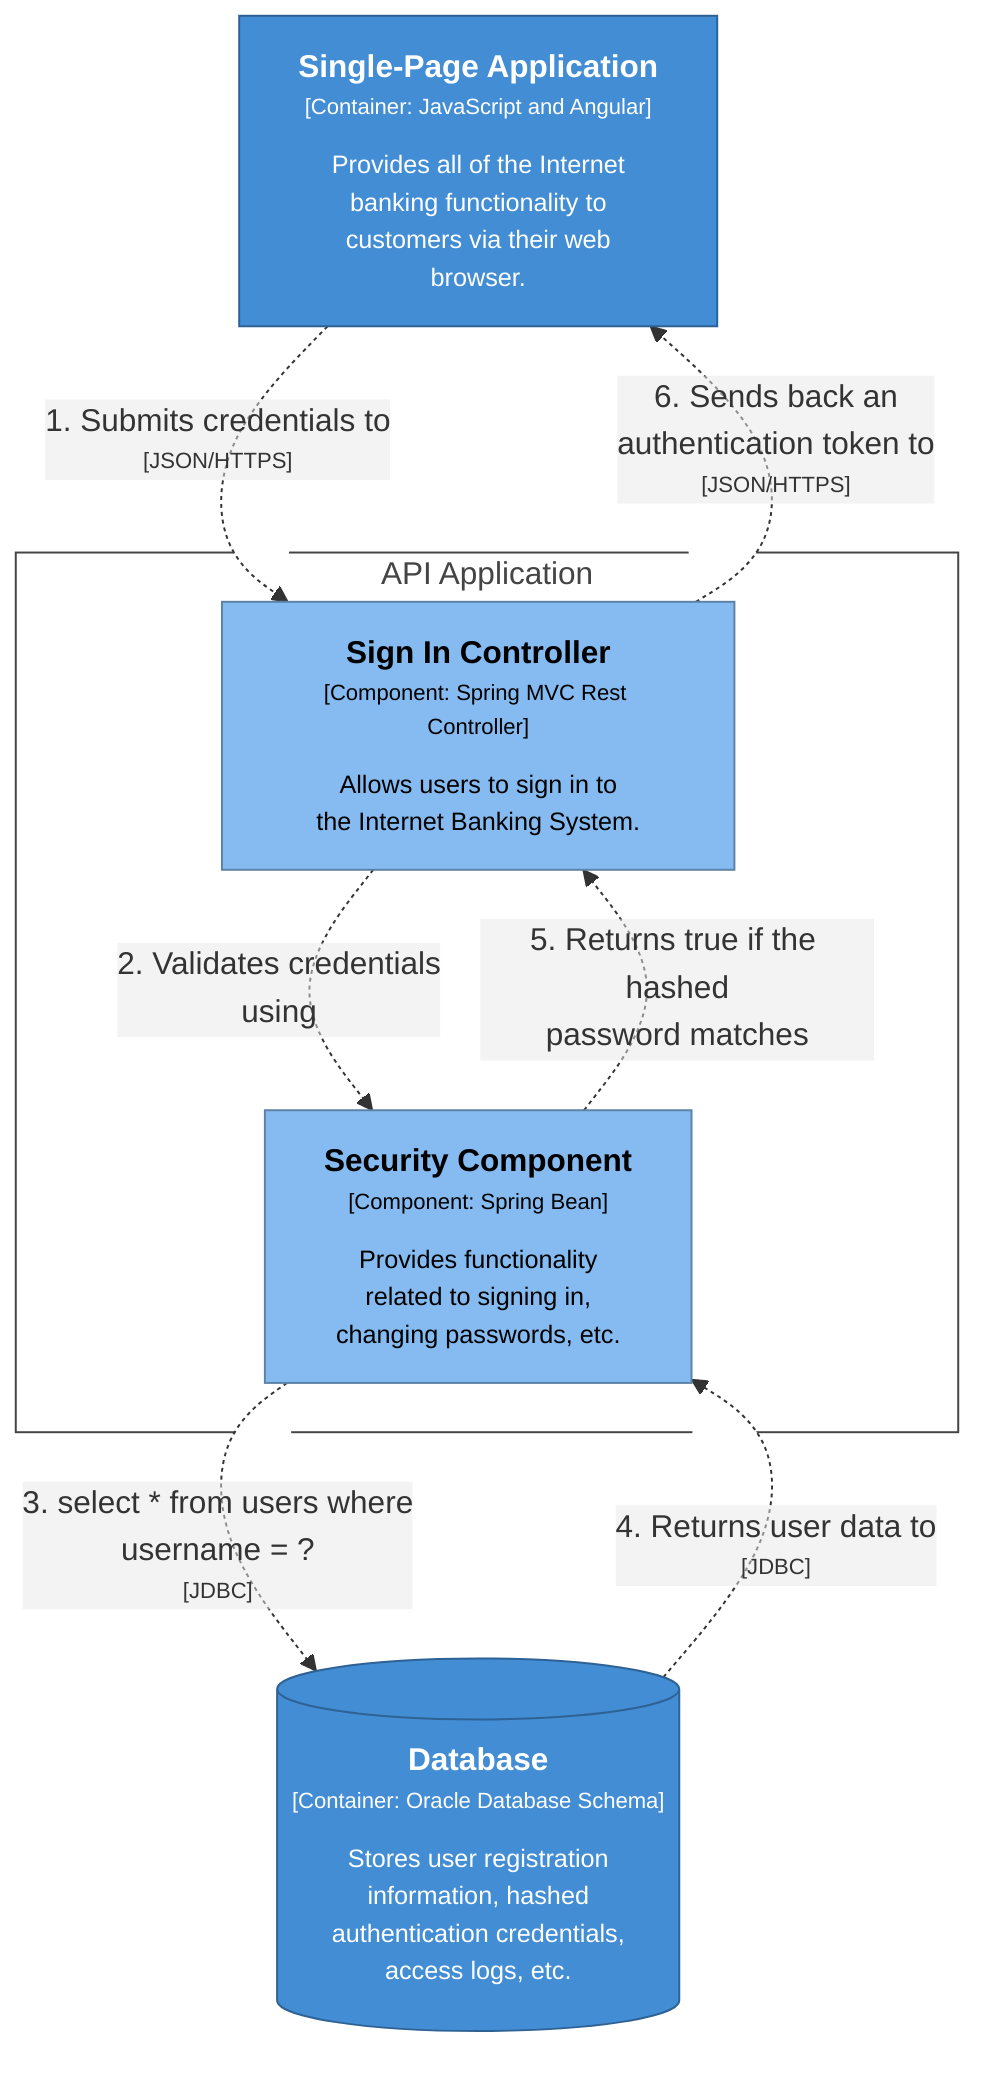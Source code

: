graph TB
  linkStyle default fill:#ffffff

  subgraph 20 [API Application]
    style 20 fill:#ffffff,stroke:#444444,color:#444444

    29["<div style='font-weight: bold'>Sign In Controller</div><div style='font-size: 70%; margin-top: 0px'>[Component: Spring MVC Rest Controller]</div><div style='font-size: 80%; margin-top:10px'>Allows users to sign in to<br />the Internet Banking System.</div>"]
    style 29 fill:#85bbf0,stroke:#5d82a8,color:#000000
    32["<div style='font-weight: bold'>Security Component</div><div style='font-size: 70%; margin-top: 0px'>[Component: Spring Bean]</div><div style='font-size: 80%; margin-top:10px'>Provides functionality<br />related to signing in,<br />changing passwords, etc.</div>"]
    style 32 fill:#85bbf0,stroke:#5d82a8,color:#000000
  end

  17["<div style='font-weight: bold'>Single-Page Application</div><div style='font-size: 70%; margin-top: 0px'>[Container: JavaScript and Angular]</div><div style='font-size: 80%; margin-top:10px'>Provides all of the Internet<br />banking functionality to<br />customers via their web<br />browser.</div>"]
  style 17 fill:#438dd5,stroke:#2e6295,color:#ffffff
  21[("<div style='font-weight: bold'>Database</div><div style='font-size: 70%; margin-top: 0px'>[Container: Oracle Database Schema]</div><div style='font-size: 80%; margin-top:10px'>Stores user registration<br />information, hashed<br />authentication credentials,<br />access logs, etc.</div>")]
  style 21 fill:#438dd5,stroke:#2e6295,color:#ffffff

  17-. "<div>1. Submits credentials to</div><div style='font-size: 70%'>[JSON/HTTPS]</div>" .->29
  29-. "<div>2. Validates credentials<br />using</div><div style='font-size: 70%'></div>" .->32
  32-. "<div>3. select * from users where<br />username = ?</div><div style='font-size: 70%'>[JDBC]</div>" .->21
  21-. "<div>4. Returns user data to</div><div style='font-size: 70%'>[JDBC]</div>" .->32
  32-. "<div>5. Returns true if the hashed<br />password matches</div><div style='font-size: 70%'></div>" .->29
  29-. "<div>6. Sends back an<br />authentication token to</div><div style='font-size: 70%'>[JSON/HTTPS]</div>" .->17